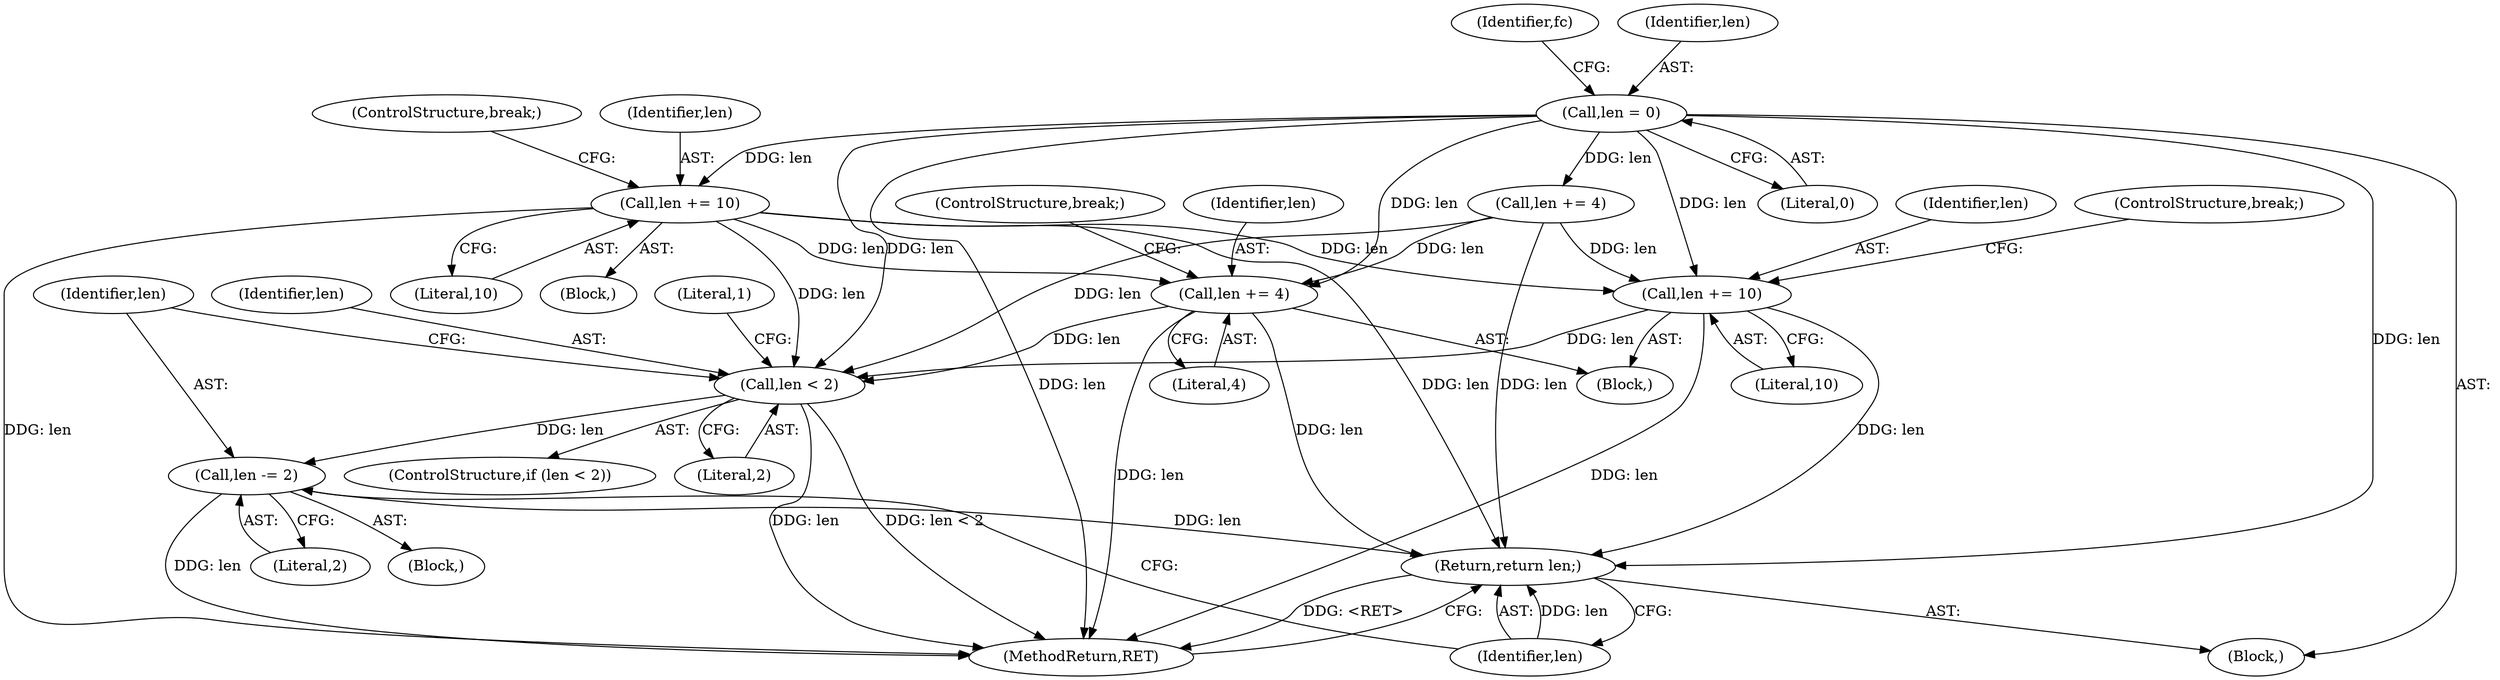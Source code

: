 digraph "1_tcpdump_9be4e0b5938b705e7e36cfcb110a740c6ff0cb97@del" {
"1000136" [label="(Call,len += 10)"];
"1000105" [label="(Call,len = 0)"];
"1000154" [label="(Call,len += 4)"];
"1000171" [label="(Call,len < 2)"];
"1000177" [label="(Call,len -= 2)"];
"1000180" [label="(Return,return len;)"];
"1000159" [label="(Call,len += 10)"];
"1000105" [label="(Call,len = 0)"];
"1000179" [label="(Literal,2)"];
"1000169" [label="(Block,)"];
"1000154" [label="(Call,len += 4)"];
"1000103" [label="(Block,)"];
"1000139" [label="(ControlStructure,break;)"];
"1000159" [label="(Call,len += 10)"];
"1000182" [label="(MethodReturn,RET)"];
"1000172" [label="(Identifier,len)"];
"1000136" [label="(Call,len += 10)"];
"1000111" [label="(Identifier,fc)"];
"1000177" [label="(Call,len -= 2)"];
"1000171" [label="(Call,len < 2)"];
"1000156" [label="(Literal,4)"];
"1000176" [label="(Literal,1)"];
"1000157" [label="(ControlStructure,break;)"];
"1000137" [label="(Identifier,len)"];
"1000170" [label="(ControlStructure,if (len < 2))"];
"1000181" [label="(Identifier,len)"];
"1000107" [label="(Literal,0)"];
"1000106" [label="(Identifier,len)"];
"1000160" [label="(Identifier,len)"];
"1000173" [label="(Literal,2)"];
"1000138" [label="(Literal,10)"];
"1000146" [label="(Block,)"];
"1000178" [label="(Identifier,len)"];
"1000131" [label="(Call,len += 4)"];
"1000162" [label="(ControlStructure,break;)"];
"1000114" [label="(Block,)"];
"1000161" [label="(Literal,10)"];
"1000155" [label="(Identifier,len)"];
"1000180" [label="(Return,return len;)"];
"1000136" -> "1000114"  [label="AST: "];
"1000136" -> "1000138"  [label="CFG: "];
"1000137" -> "1000136"  [label="AST: "];
"1000138" -> "1000136"  [label="AST: "];
"1000139" -> "1000136"  [label="CFG: "];
"1000136" -> "1000182"  [label="DDG: len"];
"1000105" -> "1000136"  [label="DDG: len"];
"1000136" -> "1000154"  [label="DDG: len"];
"1000136" -> "1000159"  [label="DDG: len"];
"1000136" -> "1000171"  [label="DDG: len"];
"1000136" -> "1000180"  [label="DDG: len"];
"1000105" -> "1000103"  [label="AST: "];
"1000105" -> "1000107"  [label="CFG: "];
"1000106" -> "1000105"  [label="AST: "];
"1000107" -> "1000105"  [label="AST: "];
"1000111" -> "1000105"  [label="CFG: "];
"1000105" -> "1000182"  [label="DDG: len"];
"1000105" -> "1000131"  [label="DDG: len"];
"1000105" -> "1000154"  [label="DDG: len"];
"1000105" -> "1000159"  [label="DDG: len"];
"1000105" -> "1000171"  [label="DDG: len"];
"1000105" -> "1000180"  [label="DDG: len"];
"1000154" -> "1000146"  [label="AST: "];
"1000154" -> "1000156"  [label="CFG: "];
"1000155" -> "1000154"  [label="AST: "];
"1000156" -> "1000154"  [label="AST: "];
"1000157" -> "1000154"  [label="CFG: "];
"1000154" -> "1000182"  [label="DDG: len"];
"1000131" -> "1000154"  [label="DDG: len"];
"1000154" -> "1000171"  [label="DDG: len"];
"1000154" -> "1000180"  [label="DDG: len"];
"1000171" -> "1000170"  [label="AST: "];
"1000171" -> "1000173"  [label="CFG: "];
"1000172" -> "1000171"  [label="AST: "];
"1000173" -> "1000171"  [label="AST: "];
"1000176" -> "1000171"  [label="CFG: "];
"1000178" -> "1000171"  [label="CFG: "];
"1000171" -> "1000182"  [label="DDG: len"];
"1000171" -> "1000182"  [label="DDG: len < 2"];
"1000159" -> "1000171"  [label="DDG: len"];
"1000131" -> "1000171"  [label="DDG: len"];
"1000171" -> "1000177"  [label="DDG: len"];
"1000177" -> "1000169"  [label="AST: "];
"1000177" -> "1000179"  [label="CFG: "];
"1000178" -> "1000177"  [label="AST: "];
"1000179" -> "1000177"  [label="AST: "];
"1000181" -> "1000177"  [label="CFG: "];
"1000177" -> "1000182"  [label="DDG: len"];
"1000177" -> "1000180"  [label="DDG: len"];
"1000180" -> "1000103"  [label="AST: "];
"1000180" -> "1000181"  [label="CFG: "];
"1000181" -> "1000180"  [label="AST: "];
"1000182" -> "1000180"  [label="CFG: "];
"1000180" -> "1000182"  [label="DDG: <RET>"];
"1000181" -> "1000180"  [label="DDG: len"];
"1000159" -> "1000180"  [label="DDG: len"];
"1000131" -> "1000180"  [label="DDG: len"];
"1000159" -> "1000146"  [label="AST: "];
"1000159" -> "1000161"  [label="CFG: "];
"1000160" -> "1000159"  [label="AST: "];
"1000161" -> "1000159"  [label="AST: "];
"1000162" -> "1000159"  [label="CFG: "];
"1000159" -> "1000182"  [label="DDG: len"];
"1000131" -> "1000159"  [label="DDG: len"];
}
